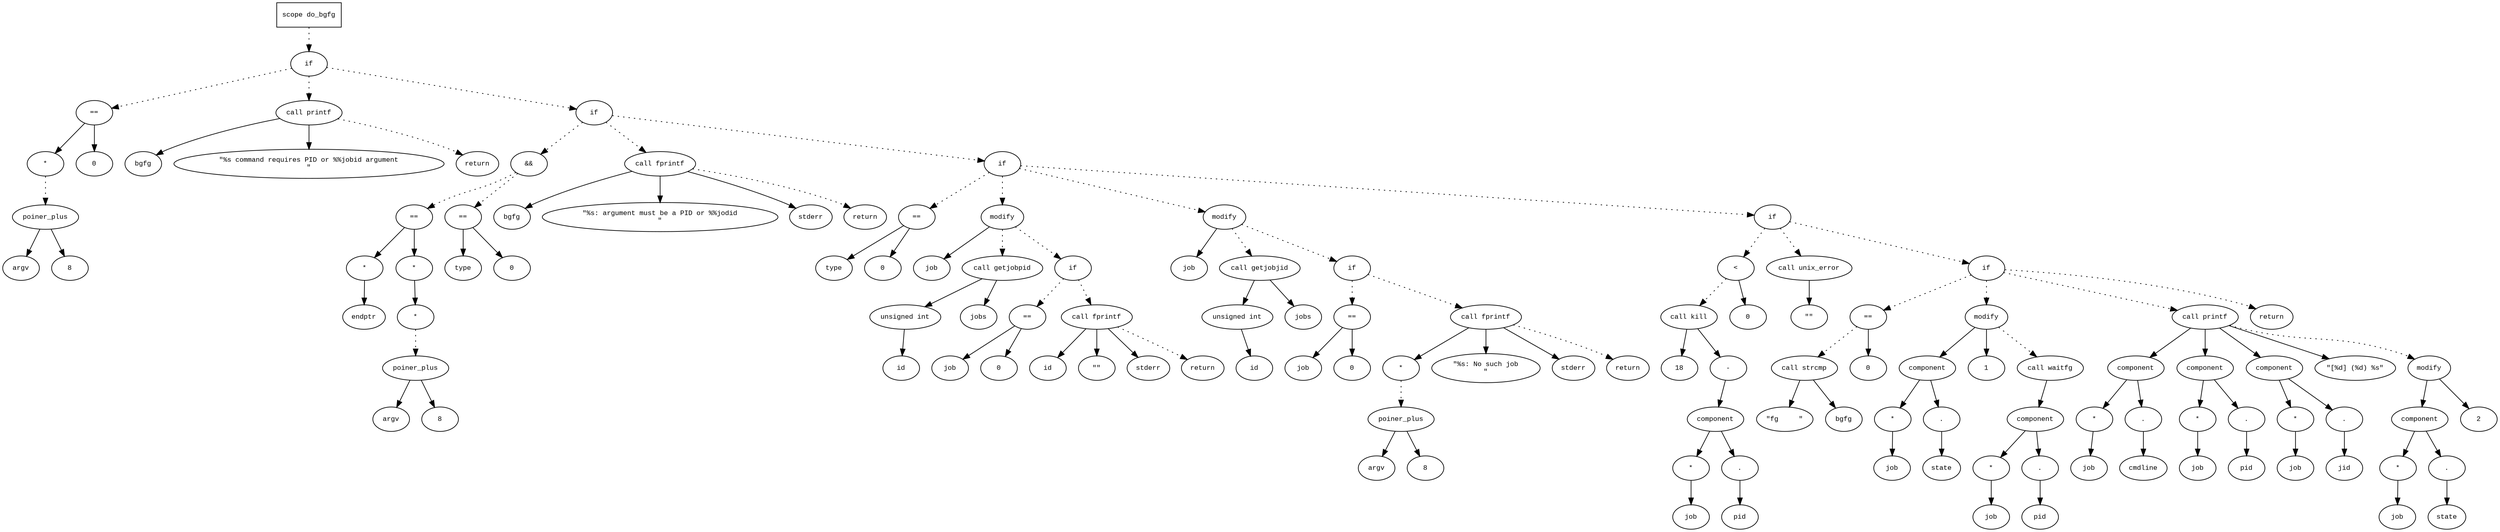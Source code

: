 digraph AST {
  graph [fontname="Times New Roman",fontsize=10];
  node  [fontname="Courier New",fontsize=10];
  edge  [fontname="Times New Roman",fontsize=10];

  node1 [label="scope do_bgfg",shape=box];
  node2 [label="if",shape=ellipse];
  node1 -> node2 [style=dotted];
  node3 [label="==",shape=ellipse];
  node4 [label="*",shape=ellipse];
  node5 [label="poiner_plus",shape=ellipse];
  node6 [label="argv",shape=ellipse];
  node5 -> node6;
  node7 [label="8",shape=ellipse];
  node5 -> node7;
  node4 -> node5 [style=dotted];
  node3 -> node4;
  node8 [label="0",shape=ellipse];
  node3 -> node8;
  node2 -> node3 [style=dotted];
  node9 [label="call printf",shape=ellipse];
  node10 [label="bgfg",shape=ellipse];
  node9 -> node10;
  node11 [label="\"%s command requires PID or %%jobid argument
\"",shape=ellipse];
  node9 -> node11;
  node2 -> node9 [style=dotted];
  node12 [label="return",shape=ellipse];
  node9 -> node12 [style=dotted];
  node13 [label="if",shape=ellipse];
  node2 -> node13 [style=dotted];
  node14 [label="&&",shape=ellipse];
  node15 [label="==",shape=ellipse];
  node16 [label="*",shape=ellipse];
  node17 [label="endptr",shape=ellipse];
  node16 -> node17;
  node15 -> node16;
  node18 [label="*",shape=ellipse];
  node19 [label="*",shape=ellipse];
  node20 [label="poiner_plus",shape=ellipse];
  node21 [label="argv",shape=ellipse];
  node20 -> node21;
  node22 [label="8",shape=ellipse];
  node20 -> node22;
  node19 -> node20 [style=dotted];
  node18 -> node19;
  node15 -> node18;
  node14 -> node15 [style=dotted];
  node23 [label="==",shape=ellipse];
  node24 [label="type",shape=ellipse];
  node23 -> node24;
  node25 [label="0",shape=ellipse];
  node23 -> node25;
  node14 -> node23 [style=dotted];
  node13 -> node14 [style=dotted];
  node26 [label="call fprintf",shape=ellipse];
  node27 [label="bgfg",shape=ellipse];
  node26 -> node27;
  node28 [label="\"%s: argument must be a PID or %%jodid
\"",shape=ellipse];
  node26 -> node28;
  node29 [label="stderr",shape=ellipse];
  node26 -> node29;
  node13 -> node26 [style=dotted];
  node30 [label="return",shape=ellipse];
  node26 -> node30 [style=dotted];
  node31 [label="if",shape=ellipse];
  node13 -> node31 [style=dotted];
  node32 [label="==",shape=ellipse];
  node33 [label="type",shape=ellipse];
  node32 -> node33;
  node34 [label="0",shape=ellipse];
  node32 -> node34;
  node31 -> node32 [style=dotted];
  node35 [label="modify",shape=ellipse];
  node36 [label="job",shape=ellipse];
  node35 -> node36;
  node37 [label="call getjobpid",shape=ellipse];
  node38 [label="unsigned int",shape=ellipse];
  node39 [label="id",shape=ellipse];
  node38 -> node39;
  node37 -> node38;
  node40 [label="jobs",shape=ellipse];
  node37 -> node40;
  node35 -> node37 [style=dotted];
  node31 -> node35 [style=dotted];
  node41 [label="if",shape=ellipse];
  node35 -> node41 [style=dotted];
  node42 [label="==",shape=ellipse];
  node43 [label="job",shape=ellipse];
  node42 -> node43;
  node44 [label="0",shape=ellipse];
  node42 -> node44;
  node41 -> node42 [style=dotted];
  node45 [label="call fprintf",shape=ellipse];
  node46 [label="id",shape=ellipse];
  node45 -> node46;
  node47 [label="\"\"",shape=ellipse];
  node45 -> node47;
  node48 [label="stderr",shape=ellipse];
  node45 -> node48;
  node41 -> node45 [style=dotted];
  node49 [label="return",shape=ellipse];
  node45 -> node49 [style=dotted];
  node50 [label="modify",shape=ellipse];
  node51 [label="job",shape=ellipse];
  node50 -> node51;
  node52 [label="call getjobjid",shape=ellipse];
  node53 [label="unsigned int",shape=ellipse];
  node54 [label="id",shape=ellipse];
  node53 -> node54;
  node52 -> node53;
  node55 [label="jobs",shape=ellipse];
  node52 -> node55;
  node50 -> node52 [style=dotted];
  node31 -> node50 [style=dotted];
  node56 [label="if",shape=ellipse];
  node50 -> node56 [style=dotted];
  node57 [label="==",shape=ellipse];
  node58 [label="job",shape=ellipse];
  node57 -> node58;
  node59 [label="0",shape=ellipse];
  node57 -> node59;
  node56 -> node57 [style=dotted];
  node60 [label="call fprintf",shape=ellipse];
  node61 [label="*",shape=ellipse];
  node62 [label="poiner_plus",shape=ellipse];
  node63 [label="argv",shape=ellipse];
  node62 -> node63;
  node64 [label="8",shape=ellipse];
  node62 -> node64;
  node61 -> node62 [style=dotted];
  node60 -> node61;
  node65 [label="\"%s: No such job
\"",shape=ellipse];
  node60 -> node65;
  node66 [label="stderr",shape=ellipse];
  node60 -> node66;
  node56 -> node60 [style=dotted];
  node67 [label="return",shape=ellipse];
  node60 -> node67 [style=dotted];
  node68 [label="if",shape=ellipse];
  node31 -> node68 [style=dotted];
  node69 [label="<",shape=ellipse];
  node70 [label="call kill",shape=ellipse];
  node71 [label="18",shape=ellipse];
  node70 -> node71;
  node72 [label="-",shape=ellipse];
  node73 [label="component",shape=ellipse];
  node72 -> node73;
  node74 [label="*",shape=ellipse];
  node75 [label="job",shape=ellipse];
  node74 -> node75;
  node73 -> node74;
  node76 [label=".",shape=ellipse];
  node73 -> node76;
  node77 [label="pid",shape=ellipse];
  node76 -> node77;
  node70 -> node72;
  node69 -> node70 [style=dotted];
  node78 [label="0",shape=ellipse];
  node69 -> node78;
  node68 -> node69 [style=dotted];
  node79 [label="call unix_error",shape=ellipse];
  node80 [label="\"\"",shape=ellipse];
  node79 -> node80;
  node68 -> node79 [style=dotted];
  node81 [label="if",shape=ellipse];
  node68 -> node81 [style=dotted];
  node82 [label="==",shape=ellipse];
  node83 [label="call strcmp",shape=ellipse];
  node84 [label="\"fg     \"",shape=ellipse];
  node83 -> node84;
  node85 [label="bgfg",shape=ellipse];
  node83 -> node85;
  node82 -> node83 [style=dotted];
  node86 [label="0",shape=ellipse];
  node82 -> node86;
  node81 -> node82 [style=dotted];
  node87 [label="modify",shape=ellipse];
  node88 [label="component",shape=ellipse];
  node87 -> node88;
  node89 [label="*",shape=ellipse];
  node90 [label="job",shape=ellipse];
  node89 -> node90;
  node88 -> node89;
  node91 [label=".",shape=ellipse];
  node88 -> node91;
  node92 [label="state",shape=ellipse];
  node91 -> node92;
  node93 [label="1",shape=ellipse];
  node87 -> node93;
  node81 -> node87 [style=dotted];
  node94 [label="call waitfg",shape=ellipse];
  node95 [label="component",shape=ellipse];
  node94 -> node95;
  node96 [label="*",shape=ellipse];
  node97 [label="job",shape=ellipse];
  node96 -> node97;
  node95 -> node96;
  node98 [label=".",shape=ellipse];
  node95 -> node98;
  node99 [label="pid",shape=ellipse];
  node98 -> node99;
  node87 -> node94 [style=dotted];
  node100 [label="call printf",shape=ellipse];
  node101 [label="component",shape=ellipse];
  node100 -> node101;
  node102 [label="*",shape=ellipse];
  node103 [label="job",shape=ellipse];
  node102 -> node103;
  node101 -> node102;
  node104 [label=".",shape=ellipse];
  node101 -> node104;
  node105 [label="cmdline",shape=ellipse];
  node104 -> node105;
  node106 [label="component",shape=ellipse];
  node100 -> node106;
  node107 [label="*",shape=ellipse];
  node108 [label="job",shape=ellipse];
  node107 -> node108;
  node106 -> node107;
  node109 [label=".",shape=ellipse];
  node106 -> node109;
  node110 [label="pid",shape=ellipse];
  node109 -> node110;
  node111 [label="component",shape=ellipse];
  node100 -> node111;
  node112 [label="*",shape=ellipse];
  node113 [label="job",shape=ellipse];
  node112 -> node113;
  node111 -> node112;
  node114 [label=".",shape=ellipse];
  node111 -> node114;
  node115 [label="jid",shape=ellipse];
  node114 -> node115;
  node116 [label="\"[%d] (%d) %s\"",shape=ellipse];
  node100 -> node116;
  node81 -> node100 [style=dotted];
  node117 [label="modify",shape=ellipse];
  node118 [label="component",shape=ellipse];
  node117 -> node118;
  node119 [label="*",shape=ellipse];
  node120 [label="job",shape=ellipse];
  node119 -> node120;
  node118 -> node119;
  node121 [label=".",shape=ellipse];
  node118 -> node121;
  node122 [label="state",shape=ellipse];
  node121 -> node122;
  node123 [label="2",shape=ellipse];
  node117 -> node123;
  node100 -> node117 [style=dotted];
  node124 [label="return",shape=ellipse];
  node81 -> node124 [style=dotted];
} 